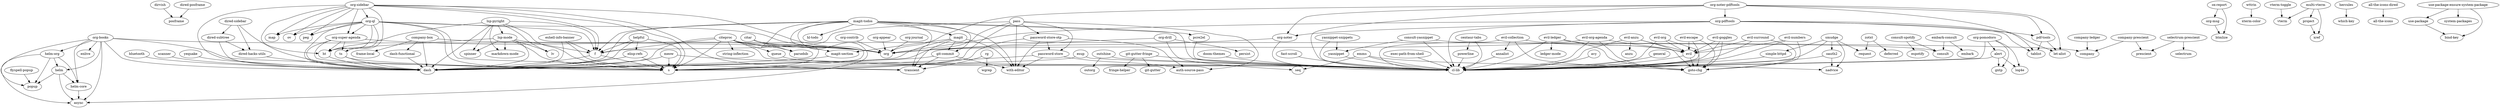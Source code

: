 digraph packageDependencies {
 "dirvish" -> "posframe"; 
 "dired-posframe" -> "posframe"; 
 "helm" -> "popup"; 
 "org-books" -> "popup"; 
 "helm-org" -> "popup"; 
 "flyspell-popup" -> "popup"; 
 "org-sidebar" -> "org"; 
 "org-ql" -> "org"; 
 "org-super-agenda" -> "org"; 
 "org-noter" -> "org"; 
 "org-noter-pdftools" -> "org"; 
 "org-pdftools" -> "org"; 
 "org-contrib" -> "org"; 
 "org-appear" -> "org"; 
 "org-drill" -> "org"; 
 "org-books" -> "org"; 
 "citar" -> "org"; 
 "citeproc" -> "org"; 
 "evil-org-agenda" -> "org"; 
 "org-journal" -> "org"; 
 "evil-collection" -> "evil"; 
 "evil-ledger" -> "evil"; 
 "evil-org" -> "evil"; 
 "evil-anzu" -> "evil"; 
 "evil-escape" -> "evil"; 
 "evil-goggles" -> "evil"; 
 "evil-surround" -> "evil"; 
 "evil-numbers" -> "evil"; 
 "evil-org-agenda" -> "evil"; 
 "org-noter-pdftools" -> "pdf-tools"; 
 "org-pdftools" -> "pdf-tools"; 
 "org-noter-pdftools" -> "org-noter"; 
 "org-pdftools" -> "org-noter"; 
 "org-noter-pdftools" -> "org-pdftools"; 
 "helpful" -> "dash"; 
 "f" -> "dash"; 
 "magit-todos" -> "dash"; 
 "pass" -> "dash"; 
 "eshell-info-banner" -> "dash"; 
 "org-ql" -> "dash"; 
 "org-sidebar" -> "dash"; 
 "lsp-mode" -> "dash"; 
 "lsp-pyright" -> "dash"; 
 "citeproc" -> "dash"; 
 "elisp-refs" -> "dash"; 
 "company-box" -> "dash"; 
 "dash-functional" -> "dash"; 
 "dired-subtree" -> "dash"; 
 "dired-sidebar" -> "dash"; 
 "dired-hacks-utils" -> "dash"; 
 "magit" -> "dash"; 
 "git-commit" -> "dash"; 
 "magit-section" -> "dash"; 
 "bluetooth" -> "dash"; 
 "scanner" -> "dash"; 
 "org-super-agenda" -> "dash"; 
 "ht" -> "dash"; 
 "ts" -> "dash"; 
 "org-books" -> "dash"; 
 "yequake" -> "dash"; 
 "meow" -> "dash"; 
 "general" -> "cl-lib"; 
 "esup" -> "cl-lib"; 
 "outshine" -> "cl-lib"; 
 "doom-themes" -> "cl-lib"; 
 "centaur-tabs" -> "cl-lib"; 
 "powerline" -> "cl-lib"; 
 "fast-scroll" -> "cl-lib"; 
 "git-gutter-fringe" -> "cl-lib"; 
 "evil" -> "cl-lib"; 
 "evil-collection" -> "cl-lib"; 
 "evil-ledger" -> "cl-lib"; 
 "evil-org" -> "cl-lib"; 
 "evil-anzu" -> "cl-lib"; 
 "evil-escape" -> "cl-lib"; 
 "evil-goggles" -> "cl-lib"; 
 "evil-surround" -> "cl-lib"; 
 "evil-numbers" -> "cl-lib"; 
 "evil-org-agenda" -> "cl-lib"; 
 "annalist" -> "cl-lib"; 
 "emms" -> "cl-lib"; 
 "simple-httpd" -> "cl-lib"; 
 "smudge" -> "cl-lib"; 
 "oauth2" -> "cl-lib"; 
 "exec-path-from-shell" -> "cl-lib"; 
 "pcre2el" -> "cl-lib"; 
 "magit-todos" -> "cl-lib"; 
 "org-noter" -> "cl-lib"; 
 "org-noter-pdftools" -> "cl-lib"; 
 "org-pdftools" -> "cl-lib"; 
 "org-pomodoro" -> "cl-lib"; 
 "alert" -> "cl-lib"; 
 "avy" -> "cl-lib"; 
 "yasnippet" -> "cl-lib"; 
 "yasnippet-snippets" -> "cl-lib"; 
 "consult-yasnippet" -> "cl-lib"; 
 "queue" -> "cl-lib"; 
 "citeproc" -> "cl-lib"; 
 "meow" -> "cl-lib"; 
 "esup" -> "s"; 
 "helpful" -> "s"; 
 "f" -> "s"; 
 "magit-todos" -> "s"; 
 "pass" -> "s"; 
 "eshell-info-banner" -> "s"; 
 "org-ql" -> "s"; 
 "org-sidebar" -> "s"; 
 "lsp-mode" -> "s"; 
 "lsp-pyright" -> "s"; 
 "citeproc" -> "s"; 
 "elisp-refs" -> "s"; 
 "password-store" -> "s"; 
 "password-store-otp" -> "s"; 
 "org-super-agenda" -> "s"; 
 "ts" -> "s"; 
 "org-books" -> "s"; 
 "citar" -> "s"; 
 "meow" -> "s"; 
 "helpful" -> "f"; 
 "magit-todos" -> "f"; 
 "pass" -> "f"; 
 "eshell-info-banner" -> "f"; 
 "org-ql" -> "f"; 
 "org-sidebar" -> "f"; 
 "lsp-mode" -> "f"; 
 "lsp-pyright" -> "f"; 
 "citeproc" -> "f"; 
 "citeproc" -> "queue"; 
 "citeproc" -> "string-inflection"; 
 "citar" -> "parsebib"; 
 "citeproc" -> "parsebib"; 
 "lsp-pyright" -> "lsp-mode"; 
 "org-super-agenda" -> "ht"; 
 "org-sidebar" -> "ht"; 
 "org-ql" -> "ht"; 
 "lsp-mode" -> "ht"; 
 "lsp-pyright" -> "ht"; 
 "lsp-mode" -> "spinner"; 
 "lsp-pyright" -> "spinner"; 
 "lsp-mode" -> "markdown-mode"; 
 "lsp-pyright" -> "markdown-mode"; 
 "lsp-mode" -> "lv"; 
 "lsp-pyright" -> "lv"; 
 "yasnippet-snippets" -> "yasnippet"; 
 "consult-yasnippet" -> "yasnippet"; 
 "consult-spotify" -> "consult"; 
 "embark-consult" -> "consult"; 
 "consult-yasnippet" -> "consult"; 
 "embark-consult" -> "embark"; 
 "org-books" -> "helm"; 
 "helm-org" -> "helm"; 
 "magit-todos" -> "async"; 
 "helm" -> "async"; 
 "org-books" -> "async"; 
 "helm-org" -> "async"; 
 "helm-core" -> "async"; 
 "helm" -> "helm-core"; 
 "org-books" -> "helm-core"; 
 "helm-org" -> "helm-core"; 
 "org-books" -> "enlive"; 
 "org-books" -> "helm-org"; 
 "emms" -> "seq"; 
 "org-drill" -> "seq"; 
 "org-drill" -> "persist"; 
 "alert" -> "gntp"; 
 "org-pomodoro" -> "gntp"; 
 "alert" -> "log4e"; 
 "org-pomodoro" -> "log4e"; 
 "org-pomodoro" -> "alert"; 
 "org-msg" -> "htmlize"; 
 "ox-report" -> "htmlize"; 
 "ox-report" -> "org-msg"; 
 "org-ql" -> "ts"; 
 "org-sidebar" -> "ts"; 
 "org-super-agenda" -> "ts"; 
 "org-ql" -> "map"; 
 "org-sidebar" -> "map"; 
 "org-sidebar" -> "org-super-agenda"; 
 "org-ql" -> "org-super-agenda"; 
 "org-ql" -> "ov"; 
 "org-sidebar" -> "ov"; 
 "org-ql" -> "peg"; 
 "org-sidebar" -> "peg"; 
 "rg" -> "transient"; 
 "magit" -> "transient"; 
 "magit-todos" -> "transient"; 
 "git-commit" -> "transient"; 
 "org-ql" -> "transient"; 
 "org-sidebar" -> "transient"; 
 "org-sidebar" -> "org-ql"; 
 "wttrin" -> "xterm-color"; 
 "smudge" -> "request"; 
 "zotxt" -> "request"; 
 "zotxt" -> "deferred"; 
 "pass" -> "password-store"; 
 "password-store-otp" -> "password-store"; 
 "pass" -> "password-store-otp"; 
 "magit" -> "with-editor"; 
 "magit-todos" -> "with-editor"; 
 "git-commit" -> "with-editor"; 
 "password-store" -> "with-editor"; 
 "pass" -> "with-editor"; 
 "password-store-otp" -> "with-editor"; 
 "password-store" -> "auth-source-pass"; 
 "pass" -> "auth-source-pass"; 
 "password-store-otp" -> "auth-source-pass"; 
 "magit-todos" -> "hl-todo"; 
 "magit-todos" -> "magit"; 
 "magit-todos" -> "pcre2el"; 
 "magit" -> "git-commit"; 
 "magit-todos" -> "git-commit"; 
 "magit" -> "magit-section"; 
 "magit-todos" -> "magit-section"; 
 "rg" -> "wgrep"; 
 "multi-vterm" -> "vterm"; 
 "vterm-toggle" -> "vterm"; 
 "project" -> "xref"; 
 "multi-vterm" -> "xref"; 
 "multi-vterm" -> "project"; 
 "pdf-tools" -> "tablist"; 
 "org-noter-pdftools" -> "tablist"; 
 "org-pdftools" -> "tablist"; 
 "pdf-tools" -> "let-alist"; 
 "org-noter-pdftools" -> "let-alist"; 
 "org-pdftools" -> "let-alist"; 
 "emms" -> "nadvice"; 
 "oauth2" -> "nadvice"; 
 "smudge" -> "nadvice"; 
 "smudge" -> "simple-httpd"; 
 "smudge" -> "oauth2"; 
 "dired-subtree" -> "dired-hacks-utils"; 
 "dired-sidebar" -> "dired-hacks-utils"; 
 "dired-sidebar" -> "dired-subtree"; 
 "company-box" -> "company"; 
 "company-prescient" -> "company"; 
 "company-ledger" -> "company"; 
 "selectrum-prescient" -> "prescient"; 
 "company-prescient" -> "prescient"; 
 "company-box" -> "dash-functional"; 
 "company-box" -> "frame-local"; 
 "consult-spotify" -> "espotify"; 
 "selectrum-prescient" -> "selectrum"; 
 "hercules" -> "which-key"; 
 "evil-anzu" -> "anzu"; 
 "evil-ledger" -> "ledger-mode"; 
 "evil-collection" -> "annalist"; 
 "evil" -> "goto-chg"; 
 "evil-collection" -> "goto-chg"; 
 "evil-ledger" -> "goto-chg"; 
 "evil-org" -> "goto-chg"; 
 "evil-anzu" -> "goto-chg"; 
 "evil-escape" -> "goto-chg"; 
 "evil-goggles" -> "goto-chg"; 
 "evil-surround" -> "goto-chg"; 
 "evil-numbers" -> "goto-chg"; 
 "evil-org-agenda" -> "goto-chg"; 
 "git-gutter-fringe" -> "git-gutter"; 
 "git-gutter-fringe" -> "fringe-helper"; 
 "centaur-tabs" -> "powerline"; 
 "all-the-icons-dired" -> "all-the-icons"; 
 "outshine" -> "outorg"; 
 "helpful" -> "elisp-refs"; 
 "use-package-ensure-system-package" -> "use-package"; 
 "use-package-ensure-system-package" -> "system-packages"; 
 "use-package" -> "bind-key"; 
 "use-package-ensure-system-package" -> "bind-key"; 
}